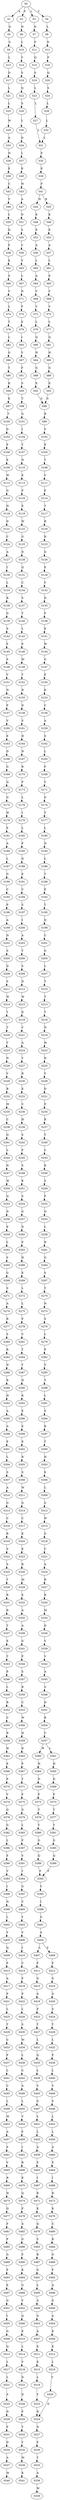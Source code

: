 strict digraph  {
	S0 -> S1 [ label = A ];
	S0 -> S2 [ label = F ];
	S0 -> S3 [ label = L ];
	S0 -> S4 [ label = V ];
	S1 -> S5 [ label = Q ];
	S2 -> S6 [ label = N ];
	S3 -> S7 [ label = N ];
	S4 -> S8 [ label = L ];
	S5 -> S9 [ label = S ];
	S6 -> S10 [ label = L ];
	S7 -> S11 [ label = F ];
	S8 -> S12 [ label = N ];
	S9 -> S13 [ label = L ];
	S10 -> S14 [ label = V ];
	S11 -> S15 [ label = Q ];
	S12 -> S16 [ label = F ];
	S13 -> S17 [ label = D ];
	S14 -> S18 [ label = S ];
	S15 -> S19 [ label = S ];
	S16 -> S20 [ label = Q ];
	S17 -> S21 [ label = L ];
	S18 -> S22 [ label = Q ];
	S19 -> S23 [ label = L ];
	S20 -> S24 [ label = S ];
	S21 -> S25 [ label = L ];
	S22 -> S26 [ label = S ];
	S23 -> S27 [ label = L ];
	S24 -> S28 [ label = L ];
	S25 -> S29 [ label = W ];
	S26 -> S30 [ label = L ];
	S27 -> S31 [ label = L ];
	S28 -> S32 [ label = L ];
	S29 -> S33 [ label = A ];
	S30 -> S34 [ label = D ];
	S31 -> S35 [ label = P ];
	S32 -> S31 [ label = L ];
	S33 -> S36 [ label = N ];
	S34 -> S37 [ label = L ];
	S35 -> S38 [ label = E ];
	S36 -> S39 [ label = E ];
	S37 -> S40 [ label = K ];
	S38 -> S41 [ label = F ];
	S39 -> S42 [ label = C ];
	S40 -> S43 [ label = W ];
	S41 -> S44 [ label = H ];
	S41 -> S45 [ label = R ];
	S42 -> S46 [ label = V ];
	S43 -> S47 [ label = A ];
	S44 -> S48 [ label = K ];
	S45 -> S49 [ label = K ];
	S46 -> S50 [ label = L ];
	S47 -> S51 [ label = D ];
	S48 -> S52 [ label = E ];
	S49 -> S53 [ label = E ];
	S50 -> S54 [ label = D ];
	S51 -> S55 [ label = S ];
	S52 -> S56 [ label = A ];
	S53 -> S57 [ label = A ];
	S54 -> S58 [ label = F ];
	S55 -> S59 [ label = C ];
	S56 -> S60 [ label = L ];
	S57 -> S61 [ label = L ];
	S58 -> S62 [ label = E ];
	S59 -> S63 [ label = V ];
	S60 -> S64 [ label = A ];
	S61 -> S65 [ label = P ];
	S62 -> S66 [ label = S ];
	S63 -> S67 [ label = L ];
	S64 -> S68 [ label = V ];
	S65 -> S69 [ label = V ];
	S66 -> S70 [ label = V ];
	S67 -> S71 [ label = N ];
	S68 -> S72 [ label = V ];
	S69 -> S73 [ label = V ];
	S70 -> S74 [ label = L ];
	S71 -> S75 [ label = F ];
	S72 -> S76 [ label = L ];
	S73 -> S77 [ label = L ];
	S74 -> S78 [ label = T ];
	S75 -> S79 [ label = E ];
	S76 -> S80 [ label = Q ];
	S77 -> S81 [ label = Q ];
	S78 -> S82 [ label = L ];
	S79 -> S83 [ label = I ];
	S80 -> S84 [ label = H ];
	S81 -> S85 [ label = H ];
	S82 -> S86 [ label = G ];
	S83 -> S87 [ label = V ];
	S84 -> S88 [ label = G ];
	S85 -> S89 [ label = G ];
	S86 -> S90 [ label = T ];
	S87 -> S91 [ label = F ];
	S88 -> S92 [ label = E ];
	S89 -> S93 [ label = E ];
	S90 -> S94 [ label = K ];
	S91 -> S95 [ label = S ];
	S92 -> S96 [ label = G ];
	S93 -> S96 [ label = G ];
	S94 -> S97 [ label = E ];
	S95 -> S98 [ label = T ];
	S96 -> S99 [ label = R ];
	S97 -> S100 [ label = T ];
	S98 -> S101 [ label = G ];
	S99 -> S102 [ label = V ];
	S100 -> S103 [ label = D ];
	S101 -> S104 [ label = I ];
	S102 -> S105 [ label = E ];
	S103 -> S106 [ label = F ];
	S104 -> S107 [ label = T ];
	S105 -> S108 [ label = T ];
	S106 -> S109 [ label = E ];
	S107 -> S110 [ label = N ];
	S108 -> S111 [ label = V ];
	S109 -> S112 [ label = W ];
	S110 -> S113 [ label = E ];
	S111 -> S114 [ label = F ];
	S112 -> S115 [ label = G ];
	S113 -> S116 [ label = F ];
	S114 -> S117 [ label = T ];
	S115 -> S118 [ label = H ];
	S116 -> S119 [ label = E ];
	S117 -> S120 [ label = R ];
	S118 -> S121 [ label = D ];
	S119 -> S122 [ label = W ];
	S120 -> S123 [ label = R ];
	S121 -> S124 [ label = C ];
	S122 -> S125 [ label = G ];
	S123 -> S126 [ label = G ];
	S124 -> S127 [ label = A ];
	S125 -> S128 [ label = D ];
	S126 -> S129 [ label = E ];
	S127 -> S130 [ label = I ];
	S128 -> S131 [ label = Q ];
	S129 -> S132 [ label = Y ];
	S130 -> S133 [ label = L ];
	S131 -> S134 [ label = C ];
	S132 -> S135 [ label = D ];
	S133 -> S136 [ label = R ];
	S134 -> S137 [ label = S ];
	S135 -> S138 [ label = F ];
	S136 -> S139 [ label = G ];
	S137 -> S140 [ label = T ];
	S138 -> S141 [ label = E ];
	S139 -> S142 [ label = S ];
	S140 -> S143 [ label = L ];
	S141 -> S144 [ label = W ];
	S142 -> S145 [ label = F ];
	S143 -> S146 [ label = P ];
	S144 -> S147 [ label = G ];
	S145 -> S148 [ label = S ];
	S146 -> S149 [ label = M ];
	S147 -> S150 [ label = E ];
	S148 -> S151 [ label = V ];
	S149 -> S152 [ label = T ];
	S150 -> S153 [ label = K ];
	S151 -> S154 [ label = N ];
	S152 -> S155 [ label = N ];
	S153 -> S156 [ label = C ];
	S154 -> S157 [ label = P ];
	S155 -> S158 [ label = D ];
	S156 -> S159 [ label = A ];
	S157 -> S160 [ label = V ];
	S158 -> S161 [ label = S ];
	S159 -> S162 [ label = S ];
	S160 -> S163 [ label = E ];
	S161 -> S164 [ label = H ];
	S162 -> S165 [ label = L ];
	S163 -> S166 [ label = D ];
	S164 -> S167 [ label = N ];
	S165 -> S168 [ label = P ];
	S166 -> S169 [ label = G ];
	S167 -> S170 [ label = R ];
	S168 -> S171 [ label = V ];
	S169 -> S172 [ label = Q ];
	S170 -> S173 [ label = F ];
	S171 -> S174 [ label = G ];
	S172 -> S175 [ label = G ];
	S173 -> S176 [ label = L ];
	S174 -> S177 [ label = T ];
	S175 -> S178 [ label = W ];
	S176 -> S179 [ label = I ];
	S177 -> S180 [ label = L ];
	S178 -> S181 [ label = P ];
	S179 -> S182 [ label = L ];
	S180 -> S183 [ label = N ];
	S181 -> S184 [ label = A ];
	S182 -> S185 [ label = P ];
	S183 -> S186 [ label = L ];
	S184 -> S187 [ label = L ];
	S185 -> S188 [ label = D ];
	S186 -> S189 [ label = T ];
	S187 -> S190 [ label = G ];
	S188 -> S191 [ label = E ];
	S189 -> S192 [ label = E ];
	S190 -> S193 [ label = C ];
	S191 -> S194 [ label = C ];
	S192 -> S195 [ label = T ];
	S193 -> S196 [ label = P ];
	S194 -> S197 [ label = S ];
	S195 -> S198 [ label = D ];
	S196 -> S199 [ label = A ];
	S197 -> S200 [ label = I ];
	S198 -> S201 [ label = C ];
	S199 -> S202 [ label = N ];
	S200 -> S203 [ label = A ];
	S201 -> S204 [ label = G ];
	S202 -> S205 [ label = S ];
	S203 -> S206 [ label = T ];
	S204 -> S207 [ label = L ];
	S205 -> S208 [ label = D ];
	S206 -> S209 [ label = S ];
	S207 -> S210 [ label = T ];
	S208 -> S211 [ label = S ];
	S209 -> S212 [ label = N ];
	S210 -> S213 [ label = T ];
	S211 -> S214 [ label = W ];
	S212 -> S215 [ label = W ];
	S213 -> S216 [ label = T ];
	S214 -> S217 [ label = T ];
	S215 -> S218 [ label = D ];
	S216 -> S219 [ label = N ];
	S217 -> S220 [ label = T ];
	S218 -> S221 [ label = V ];
	S219 -> S222 [ label = W ];
	S220 -> S223 [ label = T ];
	S221 -> S224 [ label = A ];
	S222 -> S225 [ label = D ];
	S223 -> S226 [ label = N ];
	S224 -> S227 [ label = Y ];
	S225 -> S228 [ label = V ];
	S226 -> S229 [ label = V ];
	S227 -> S230 [ label = R ];
	S228 -> S231 [ label = D ];
	S229 -> S232 [ label = R ];
	S230 -> S233 [ label = E ];
	S231 -> S234 [ label = F ];
	S232 -> S235 [ label = M ];
	S233 -> S236 [ label = C ];
	S234 -> S237 [ label = R ];
	S235 -> S238 [ label = C ];
	S236 -> S239 [ label = H ];
	S237 -> S240 [ label = T ];
	S238 -> S241 [ label = Q ];
	S239 -> S242 [ label = S ];
	S240 -> S243 [ label = C ];
	S241 -> S244 [ label = L ];
	S242 -> S245 [ label = F ];
	S243 -> S246 [ label = K ];
	S244 -> S247 [ label = N ];
	S245 -> S248 [ label = S ];
	S246 -> S249 [ label = S ];
	S247 -> S250 [ label = W ];
	S248 -> S251 [ label = K ];
	S249 -> S252 [ label = P ];
	S250 -> S253 [ label = Q ];
	S251 -> S254 [ label = S ];
	S252 -> S255 [ label = Q ];
	S253 -> S256 [ label = D ];
	S254 -> S257 [ label = G ];
	S255 -> S258 [ label = L ];
	S256 -> S259 [ label = E ];
	S257 -> S260 [ label = D ];
	S258 -> S261 [ label = R ];
	S259 -> S262 [ label = L ];
	S260 -> S263 [ label = F ];
	S261 -> S264 [ label = G ];
	S262 -> S265 [ label = S ];
	S263 -> S266 [ label = H ];
	S264 -> S267 [ label = S ];
	S265 -> S268 [ label = G ];
	S266 -> S269 [ label = E ];
	S267 -> S270 [ label = T ];
	S268 -> S271 [ label = S ];
	S269 -> S272 [ label = L ];
	S270 -> S273 [ label = N ];
	S271 -> S274 [ label = A ];
	S272 -> S275 [ label = L ];
	S273 -> S276 [ label = S ];
	S274 -> S277 [ label = R ];
	S275 -> S278 [ label = P ];
	S276 -> S279 [ label = L ];
	S277 -> S280 [ label = S ];
	S278 -> S281 [ label = V ];
	S279 -> S282 [ label = P ];
	S280 -> S283 [ label = R ];
	S281 -> S284 [ label = T ];
	S282 -> S285 [ label = V ];
	S283 -> S286 [ label = N ];
	S284 -> S287 [ label = Y ];
	S285 -> S288 [ label = T ];
	S286 -> S289 [ label = R ];
	S287 -> S290 [ label = N ];
	S288 -> S291 [ label = L ];
	S289 -> S292 [ label = H ];
	S290 -> S293 [ label = K ];
	S291 -> S294 [ label = S ];
	S292 -> S295 [ label = A ];
	S293 -> S296 [ label = E ];
	S294 -> S297 [ label = R ];
	S295 -> S298 [ label = A ];
	S296 -> S299 [ label = E ];
	S297 -> S300 [ label = T ];
	S298 -> S301 [ label = E ];
	S299 -> S302 [ label = E ];
	S300 -> S303 [ label = H ];
	S301 -> S304 [ label = L ];
	S302 -> S305 [ label = R ];
	S303 -> S306 [ label = E ];
	S304 -> S307 [ label = S ];
	S305 -> S308 [ label = S ];
	S306 -> S309 [ label = L ];
	S307 -> S310 [ label = A ];
	S308 -> S311 [ label = W ];
	S309 -> S312 [ label = S ];
	S310 -> S313 [ label = G ];
	S311 -> S314 [ label = G ];
	S312 -> S315 [ label = W ];
	S313 -> S316 [ label = C ];
	S314 -> S317 [ label = C ];
	S315 -> S318 [ label = G ];
	S316 -> S319 [ label = R ];
	S317 -> S320 [ label = K ];
	S318 -> S321 [ label = C ];
	S319 -> S322 [ label = S ];
	S320 -> S323 [ label = E ];
	S321 -> S324 [ label = A ];
	S322 -> S325 [ label = S ];
	S323 -> S326 [ label = R ];
	S324 -> S327 [ label = R ];
	S325 -> S328 [ label = T ];
	S326 -> S329 [ label = M ];
	S327 -> S330 [ label = R ];
	S328 -> S331 [ label = R ];
	S329 -> S332 [ label = E ];
	S330 -> S333 [ label = M ];
	S331 -> S334 [ label = R ];
	S332 -> S335 [ label = A ];
	S333 -> S336 [ label = D ];
	S334 -> S337 [ label = T ];
	S335 -> S338 [ label = A ];
	S336 -> S339 [ label = V ];
	S337 -> S340 [ label = E ];
	S338 -> S341 [ label = G ];
	S339 -> S342 [ label = V ];
	S340 -> S343 [ label = T ];
	S341 -> S344 [ label = P ];
	S342 -> S345 [ label = A ];
	S343 -> S346 [ label = P ];
	S344 -> S347 [ label = S ];
	S345 -> S348 [ label = S ];
	S346 -> S349 [ label = L ];
	S347 -> S350 [ label = R ];
	S348 -> S351 [ label = D ];
	S349 -> S352 [ label = R ];
	S350 -> S353 [ label = C ];
	S351 -> S354 [ label = R ];
	S352 -> S355 [ label = C ];
	S353 -> S356 [ label = W ];
	S354 -> S357 [ label = C ];
	S355 -> S358 [ label = R ];
	S356 -> S359 [ label = H ];
	S357 -> S360 [ label = W ];
	S357 -> S361 [ label = L ];
	S358 -> S362 [ label = H ];
	S359 -> S363 [ label = D ];
	S360 -> S364 [ label = H ];
	S361 -> S365 [ label = H ];
	S362 -> S366 [ label = E ];
	S363 -> S367 [ label = P ];
	S364 -> S368 [ label = D ];
	S365 -> S369 [ label = D ];
	S366 -> S370 [ label = P ];
	S367 -> S371 [ label = T ];
	S368 -> S372 [ label = P ];
	S369 -> S373 [ label = P ];
	S370 -> S374 [ label = V ];
	S371 -> S375 [ label = F ];
	S372 -> S376 [ label = T ];
	S373 -> S377 [ label = T ];
	S374 -> S378 [ label = Q ];
	S375 -> S379 [ label = G ];
	S376 -> S380 [ label = Y ];
	S377 -> S381 [ label = Y ];
	S378 -> S382 [ label = G ];
	S379 -> S383 [ label = L ];
	S380 -> S384 [ label = G ];
	S381 -> S385 [ label = G ];
	S382 -> S386 [ label = L ];
	S383 -> S387 [ label = F ];
	S384 -> S388 [ label = Q ];
	S385 -> S389 [ label = Q ];
	S386 -> S390 [ label = F ];
	S387 -> S391 [ label = V ];
	S388 -> S392 [ label = F ];
	S389 -> S392 [ label = F ];
	S390 -> S393 [ label = V ];
	S391 -> S394 [ label = I ];
	S392 -> S395 [ label = V ];
	S393 -> S396 [ label = I ];
	S394 -> S397 [ label = G ];
	S395 -> S398 [ label = I ];
	S396 -> S399 [ label = N ];
	S397 -> S400 [ label = V ];
	S398 -> S401 [ label = G ];
	S399 -> S402 [ label = L ];
	S400 -> S403 [ label = Y ];
	S401 -> S404 [ label = A ];
	S402 -> S405 [ label = Y ];
	S403 -> S406 [ label = V ];
	S404 -> S407 [ label = L ];
	S404 -> S408 [ label = F ];
	S405 -> S409 [ label = Q ];
	S406 -> S410 [ label = I ];
	S407 -> S411 [ label = F ];
	S408 -> S412 [ label = F ];
	S409 -> S413 [ label = F ];
	S410 -> S414 [ label = C ];
	S411 -> S415 [ label = G ];
	S412 -> S416 [ label = G ];
	S413 -> S417 [ label = A ];
	S414 -> S418 [ label = F ];
	S415 -> S419 [ label = A ];
	S416 -> S420 [ label = A ];
	S417 -> S421 [ label = F ];
	S418 -> S422 [ label = P ];
	S419 -> S423 [ label = F ];
	S420 -> S424 [ label = S ];
	S421 -> S425 [ label = L ];
	S422 -> S426 [ label = L ];
	S423 -> S427 [ label = T ];
	S424 -> S428 [ label = T ];
	S425 -> S429 [ label = T ];
	S426 -> S430 [ label = S ];
	S427 -> S431 [ label = L ];
	S428 -> S432 [ label = L ];
	S429 -> S433 [ label = C ];
	S430 -> S434 [ label = M ];
	S431 -> S435 [ label = Q ];
	S432 -> S436 [ label = P ];
	S433 -> S437 [ label = P ];
	S434 -> S438 [ label = L ];
	S435 -> S439 [ label = L ];
	S436 -> S440 [ label = L ];
	S437 -> S441 [ label = L ];
	S438 -> S442 [ label = C ];
	S439 -> S443 [ label = V ];
	S440 -> S444 [ label = V ];
	S441 -> S445 [ label = C ];
	S442 -> S446 [ label = A ];
	S443 -> S447 [ label = G ];
	S444 -> S448 [ label = S ];
	S445 -> S449 [ label = L ];
	S446 -> S450 [ label = L ];
	S447 -> S451 [ label = L ];
	S448 -> S452 [ label = L ];
	S449 -> S453 [ label = M ];
	S450 -> S454 [ label = V ];
	S451 -> S455 [ label = L ];
	S452 -> S456 [ label = L ];
	S453 -> S457 [ label = A ];
	S454 -> S458 [ label = F ];
	S455 -> S459 [ label = A ];
	S456 -> S460 [ label = A ];
	S457 -> S461 [ label = F ];
	S458 -> S462 [ label = I ];
	S459 -> S463 [ label = F ];
	S460 -> S464 [ label = F ];
	S461 -> S465 [ label = V ];
	S462 -> S466 [ label = R ];
	S463 -> S467 [ label = I ];
	S464 -> S468 [ label = I ];
	S465 -> S469 [ label = R ];
	S466 -> S470 [ label = K ];
	S467 -> S471 [ label = R ];
	S468 -> S472 [ label = R ];
	S469 -> S473 [ label = H ];
	S470 -> S474 [ label = Q ];
	S471 -> S475 [ label = K ];
	S472 -> S476 [ label = K ];
	S473 -> S477 [ label = Q ];
	S474 -> S478 [ label = F ];
	S475 -> S479 [ label = Q ];
	S476 -> S480 [ label = C ];
	S477 -> S481 [ label = F ];
	S478 -> S482 [ label = A ];
	S479 -> S483 [ label = C ];
	S480 -> S484 [ label = R ];
	S481 -> S485 [ label = P ];
	S482 -> S486 [ label = G ];
	S483 -> S487 [ label = R ];
	S484 -> S488 [ label = G ];
	S485 -> S489 [ label = G ];
	S486 -> S490 [ label = F ];
	S487 -> S491 [ label = G ];
	S488 -> S492 [ label = F ];
	S489 -> S493 [ label = F ];
	S490 -> S494 [ label = K ];
	S491 -> S495 [ label = L ];
	S492 -> S496 [ label = A ];
	S493 -> S497 [ label = E ];
	S494 -> S498 [ label = G ];
	S495 -> S499 [ label = A ];
	S496 -> S500 [ label = G ];
	S497 -> S501 [ label = G ];
	S498 -> S502 [ label = V ];
	S499 -> S503 [ label = G ];
	S500 -> S504 [ label = A ];
	S501 -> S505 [ label = I ];
	S502 -> S506 [ label = Q ];
	S503 -> S507 [ label = A ];
	S504 -> S508 [ label = E ];
	S505 -> S509 [ label = G ];
	S506 -> S510 [ label = E ];
	S507 -> S511 [ label = E ];
	S508 -> S512 [ label = E ];
	S509 -> S513 [ label = Q ];
	S510 -> S514 [ label = L ];
	S511 -> S515 [ label = E ];
	S512 -> S516 [ label = L ];
	S513 -> S517 [ label = L ];
	S514 -> S518 [ label = V ];
	S515 -> S519 [ label = L ];
	S516 -> S520 [ label = V ];
	S517 -> S521 [ label = L ];
	S518 -> S522 [ label = D ];
	S519 -> S523 [ label = V ];
	S520 -> S524 [ label = D ];
	S521 -> S525 [ label = S ];
	S522 -> S526 [ label = D ];
	S523 -> S524 [ label = D ];
	S524 -> S527 [ label = D ];
	S525 -> S528 [ label = D ];
	S526 -> S529 [ label = F ];
	S527 -> S530 [ label = F ];
	S528 -> S531 [ label = F ];
	S529 -> S532 [ label = T ];
	S530 -> S533 [ label = T ];
	S531 -> S534 [ label = D ];
	S532 -> S535 [ label = T ];
	S533 -> S536 [ label = A ];
	S534 -> S537 [ label = A ];
	S535 -> S538 [ label = M ];
	S536 -> S539 [ label = M ];
	S537 -> S540 [ label = M ];
	S538 -> S541 [ label = K ];
}
